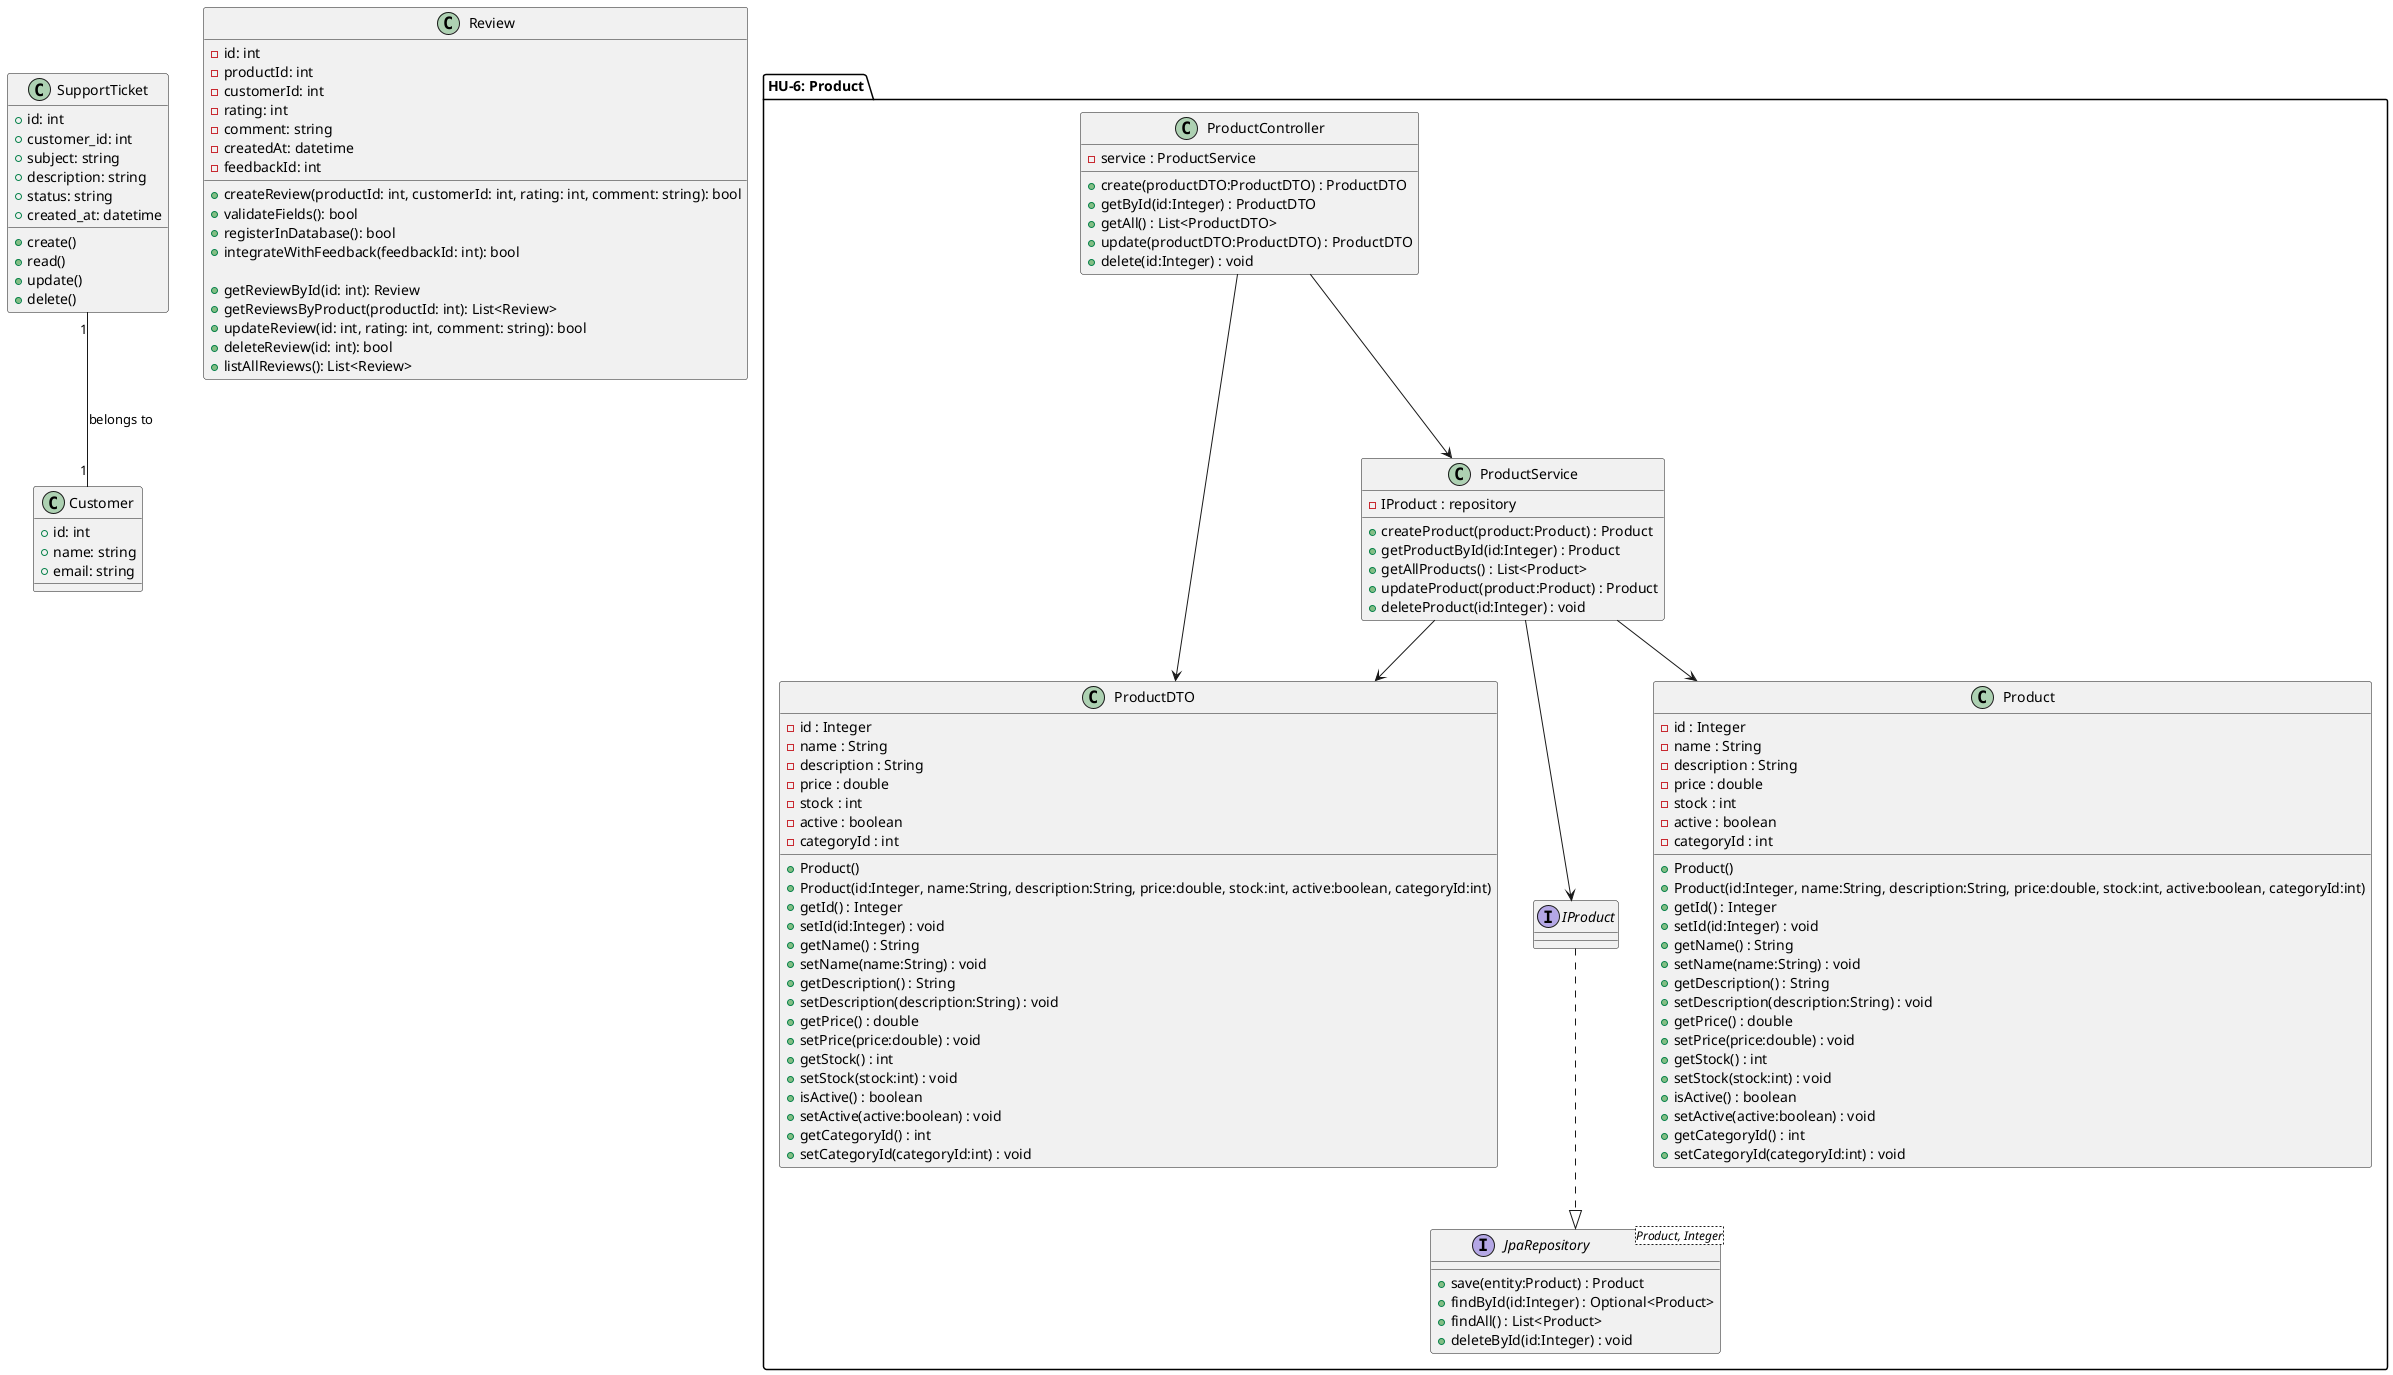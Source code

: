 @startuml


class SupportTicket {
  +id: int
  +customer_id: int
  +subject: string
  +description: string
  +status: string
  +created_at: datetime

  +create()
  +read()
  +update()
  +delete()
}

class Customer {
  +id: int
  +name: string
  +email: string
}

SupportTicket "1" -- "1" Customer : belongs to
    class Review {
    - id: int
    - productId: int
    - customerId: int
    - rating: int
    - comment: string
    - createdAt: datetime
    - feedbackId: int

    + createReview(productId: int, customerId: int, rating: int, comment: string): bool
    + validateFields(): bool
    + registerInDatabase(): bool
    + integrateWithFeedback(feedbackId: int): bool

    + getReviewById(id: int): Review
    + getReviewsByProduct(productId: int): List<Review>
    + updateReview(id: int, rating: int, comment: string): bool
    + deleteReview(id: int): bool
    + listAllReviews(): List<Review>
    }

 package "HU-6: Product" {
    class Product {
  - id : Integer
  - name : String
  - description : String
  - price : double
  - stock : int
  - active : boolean
  - categoryId : int
  
  + Product()
  + Product(id:Integer, name:String, description:String, price:double, stock:int, active:boolean, categoryId:int)
  + getId() : Integer
  + setId(id:Integer) : void
  + getName() : String
  + setName(name:String) : void
  + getDescription() : String
  + setDescription(description:String) : void
  + getPrice() : double
  + setPrice(price:double) : void
  + getStock() : int
  + setStock(stock:int) : void
  + isActive() : boolean
  + setActive(active:boolean) : void
  + getCategoryId() : int
  + setCategoryId(categoryId:int) : void
}

interface IProduct {
}

interface JpaRepository<Product, Integer> {
  + save(entity:Product) : Product
  + findById(id:Integer) : Optional<Product>
  + findAll() : List<Product>
  + deleteById(id:Integer) : void
}
class ProductDTO {

  - id : Integer
  - name : String
  - description : String
  - price : double
  - stock : int
  - active : boolean
  - categoryId : int

  + Product()
  + Product(id:Integer, name:String, description:String, price:double, stock:int, active:boolean, categoryId:int)
  + getId() : Integer
  + setId(id:Integer) : void
  + getName() : String
  + setName(name:String) : void
  + getDescription() : String
  + setDescription(description:String) : void
  + getPrice() : double
  + setPrice(price:double) : void
  + getStock() : int
  + setStock(stock:int) : void
  + isActive() : boolean
  + setActive(active:boolean) : void
  + getCategoryId() : int
  + setCategoryId(categoryId:int) : void
  
}

class ProductService {
  - IProduct : repository

  + createProduct(product:Product) : Product
  + getProductById(id:Integer) : Product
  + getAllProducts() : List<Product>
  + updateProduct(product:Product) : Product
  + deleteProduct(id:Integer) : void

}

  class ProductController {
    - service : ProductService
    + create(productDTO:ProductDTO) : ProductDTO
    + getById(id:Integer) : ProductDTO
    + getAll() : List<ProductDTO>
    + update(productDTO:ProductDTO) : ProductDTO
    + delete(id:Integer) : void
  }


  ' Relaciones
  IProduct ..|> JpaRepository
  ProductService --> IProduct
  ProductService --> ProductDTO
  ProductService --> Product
  ProductController --> ProductService
  ProductController --> ProductDTO

}

@enduml
